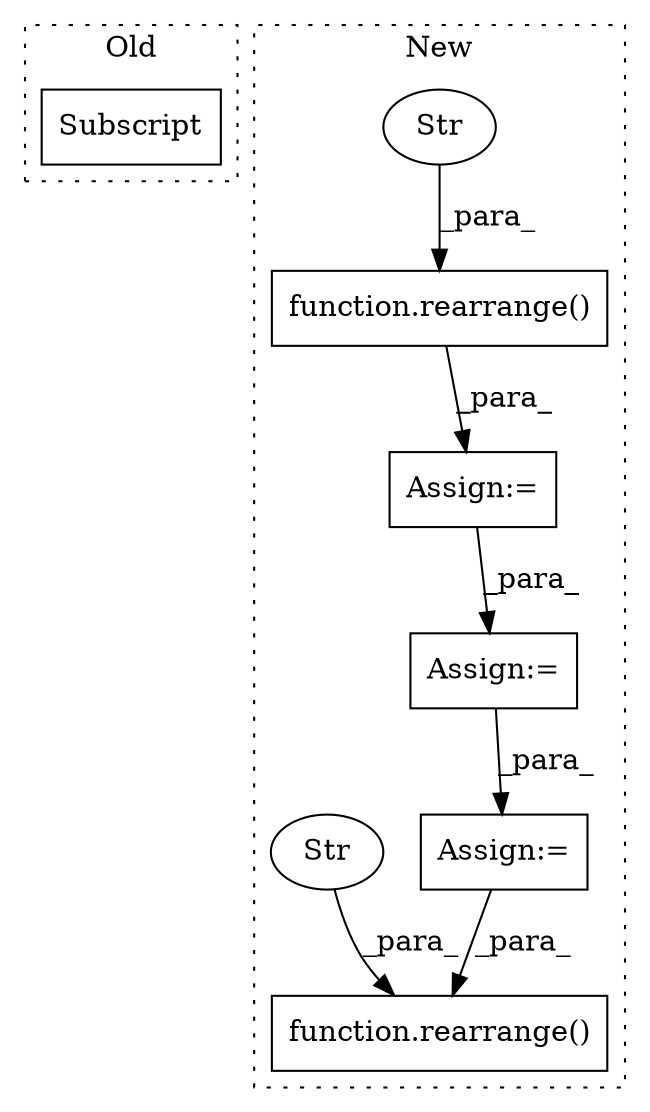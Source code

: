 digraph G {
subgraph cluster0 {
1 [label="Subscript" a="63" s="5395,0" l="13,0" shape="box"];
label = "Old";
style="dotted";
}
subgraph cluster1 {
2 [label="function.rearrange()" a="75" s="7295,7338" l="10,1" shape="box"];
3 [label="Str" a="66" s="7320" l="18" shape="ellipse"];
4 [label="Assign:=" a="68" s="7520" l="3" shape="box"];
5 [label="Assign:=" a="68" s="7737" l="3" shape="box"];
6 [label="function.rearrange()" a="75" s="7919,7953" l="10,1" shape="box"];
7 [label="Str" a="66" s="7937" l="16" shape="ellipse"];
8 [label="Assign:=" a="68" s="7666" l="3" shape="box"];
label = "New";
style="dotted";
}
2 -> 4 [label="_para_"];
3 -> 2 [label="_para_"];
4 -> 8 [label="_para_"];
5 -> 6 [label="_para_"];
7 -> 6 [label="_para_"];
8 -> 5 [label="_para_"];
}